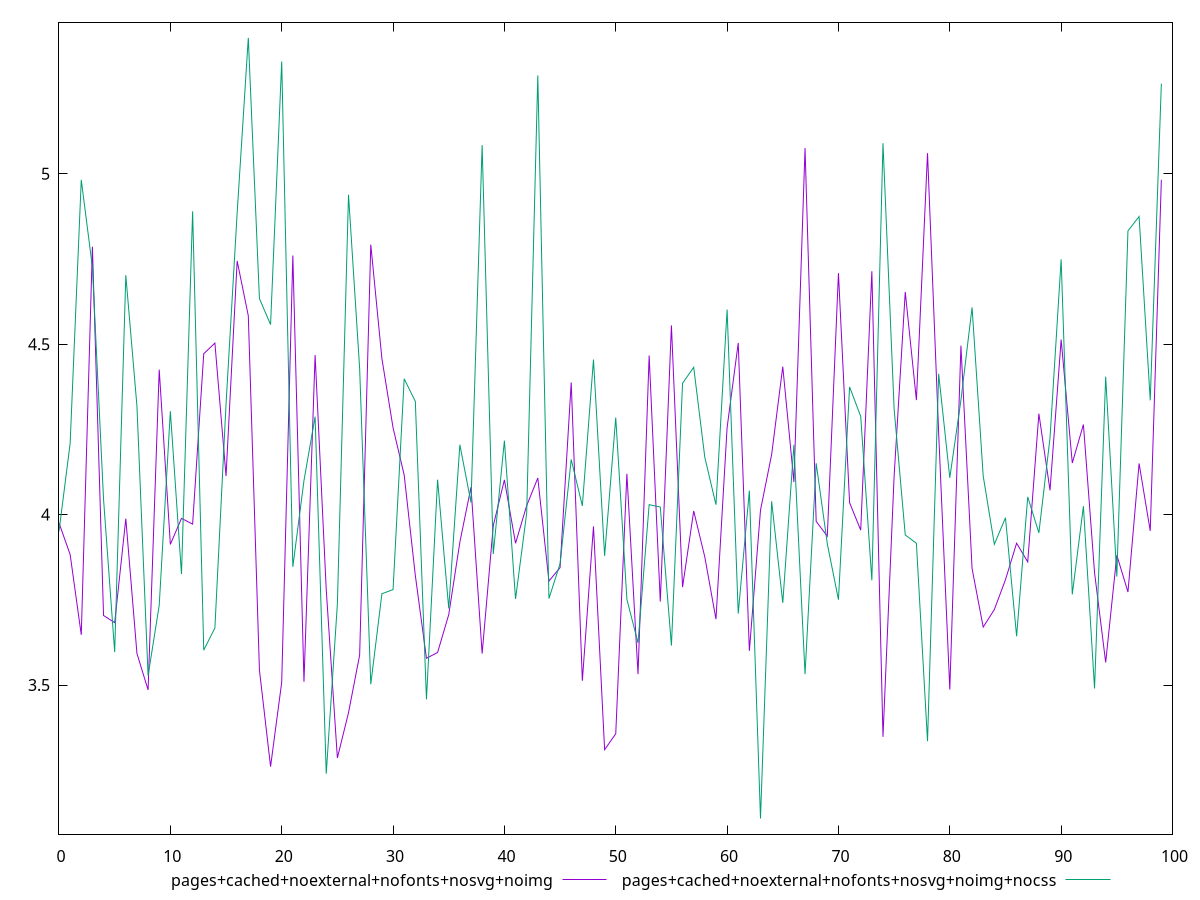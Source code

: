 reset
set terminal svg size 640, 500 enhanced background rgb 'white'
set output "report_00007_2020-12-11T15:55:29.892Z/network-server-latency/comparison/line/11_vs_12.svg"

$pagesCachedNoexternalNofontsNosvgNoimg <<EOF
0 3.9754
1 3.8830000000000005
2 3.6473
3 4.786
4 3.704
5 3.6829
6 3.988
7 3.5924
8 3.4855999999999994
9 4.4254
10 3.9125999999999994
11 3.9889
12 3.9721000000000006
13 4.4721
14 4.5032
15 4.113
16 4.7442
17 4.5834
18 3.5439
19 3.2605999999999997
20 3.5079
21 4.7600999999999996
22 3.5095
23 4.468100000000001
24 3.7796
25 3.2859
26 3.4189000000000003
27 3.5877999999999997
28 4.7921
29 4.4575
30 4.2549
31 4.1159
32 3.8215000000000003
33 3.5785
34 3.5954
35 3.7064
36 3.9192
37 4.0805
38 3.5922
39 3.9675
40 4.1019
41 3.9159
42 4.0262
43 4.1074
44 3.8049999999999997
45 3.8445000000000005
46 4.387700000000001
47 3.5123999999999995
48 3.9652
49 3.3101999999999996
50 3.357
51 4.119800000000001
52 3.5319
53 4.4668
54 3.7447
55 4.555
56 3.7871999999999995
57 4.0107
58 3.8753999999999995
59 3.6931000000000003
60 4.255000000000001
61 4.5037
62 3.6003000000000003
63 4.0132
64 4.176200000000001
65 4.4341
66 4.0956
67 5.0754
68 3.98
69 3.9366000000000003
70 4.7084
71 4.034999999999999
72 3.9543999999999997
73 4.714
74 3.3480000000000003
75 4.113200000000001
76 4.6533
77 4.336
78 5.0605
79 4.2392
80 3.4865999999999997
81 4.4956
82 3.8418
83 3.67
84 3.7213999999999996
85 3.8089999999999997
86 3.916
87 3.8613
88 4.2962
89 4.0712
90 4.513599999999999
91 4.1514
92 4.264200000000001
93 3.8295999999999997
94 3.5664000000000007
95 3.8810000000000002
96 3.7728
97 4.150099999999999
98 3.9522
99 4.9823
EOF

$pagesCachedNoexternalNofontsNosvgNoimgNocss <<EOF
0 3.9509000000000003
1 4.209
2 4.9822
3 4.7258000000000004
4 4.0451999999999995
5 3.5966
6 4.702100000000001
7 4.3181
8 3.5276
9 3.7337000000000002
10 4.3035000000000005
11 3.8255000000000003
12 4.8898
13 3.6024000000000003
14 3.6673
15 4.323
16 4.8855
17 5.3986
18 4.6337
19 4.5575
20 5.329300000000001
21 3.8467
22 4.099799999999999
23 4.2873
24 3.2397
25 3.7378
26 4.9385
27 4.4286
28 3.5023
29 3.7679999999999993
30 3.7799
31 4.3985
32 4.3321
33 3.4578
34 4.102399999999999
35 3.7247
36 4.205
37 4.035200000000001
38 5.0841
39 3.8844000000000003
40 4.217
41 3.7523999999999997
42 4.0041
43 5.2886
44 3.7536
45 3.856
46 4.1618
47 4.0257000000000005
48 4.4548000000000005
49 3.8791
50 4.2844999999999995
51 3.7515000000000005
52 3.6234
53 4.0292
54 4.0222999999999995
55 3.6158
56 4.3853
57 4.4322
58 4.167800000000001
59 4.029000000000001
60 4.6015
61 3.7096999999999998
62 4.0704
63 3.1083
64 4.039
65 3.7408999999999994
66 4.2048
67 3.5319000000000003
68 4.1507000000000005
69 3.9143000000000003
70 3.7504000000000004
71 4.3747
72 4.288099999999999
73 3.8070000000000004
74 5.0897
75 4.3098
76 3.9402999999999997
77 3.9156999999999997
78 3.3351999999999995
79 4.4128
80 4.108
81 4.3358
82 4.6079
83 4.1133
84 3.9127999999999994
85 3.990800000000001
86 3.6430999999999996
87 4.051900000000001
88 3.9464000000000006
89 4.2252
90 4.7489
91 3.7659000000000002
92 4.0245999999999995
93 3.4897000000000005
94 4.404599999999999
95 3.8181999999999996
96 4.8324
97 4.8746
98 4.3354
99 5.2644
EOF

set key outside below
set yrange [3.062494:5.444406]

plot \
  $pagesCachedNoexternalNofontsNosvgNoimg title "pages+cached+noexternal+nofonts+nosvg+noimg" with line, \
  $pagesCachedNoexternalNofontsNosvgNoimgNocss title "pages+cached+noexternal+nofonts+nosvg+noimg+nocss" with line, \


reset